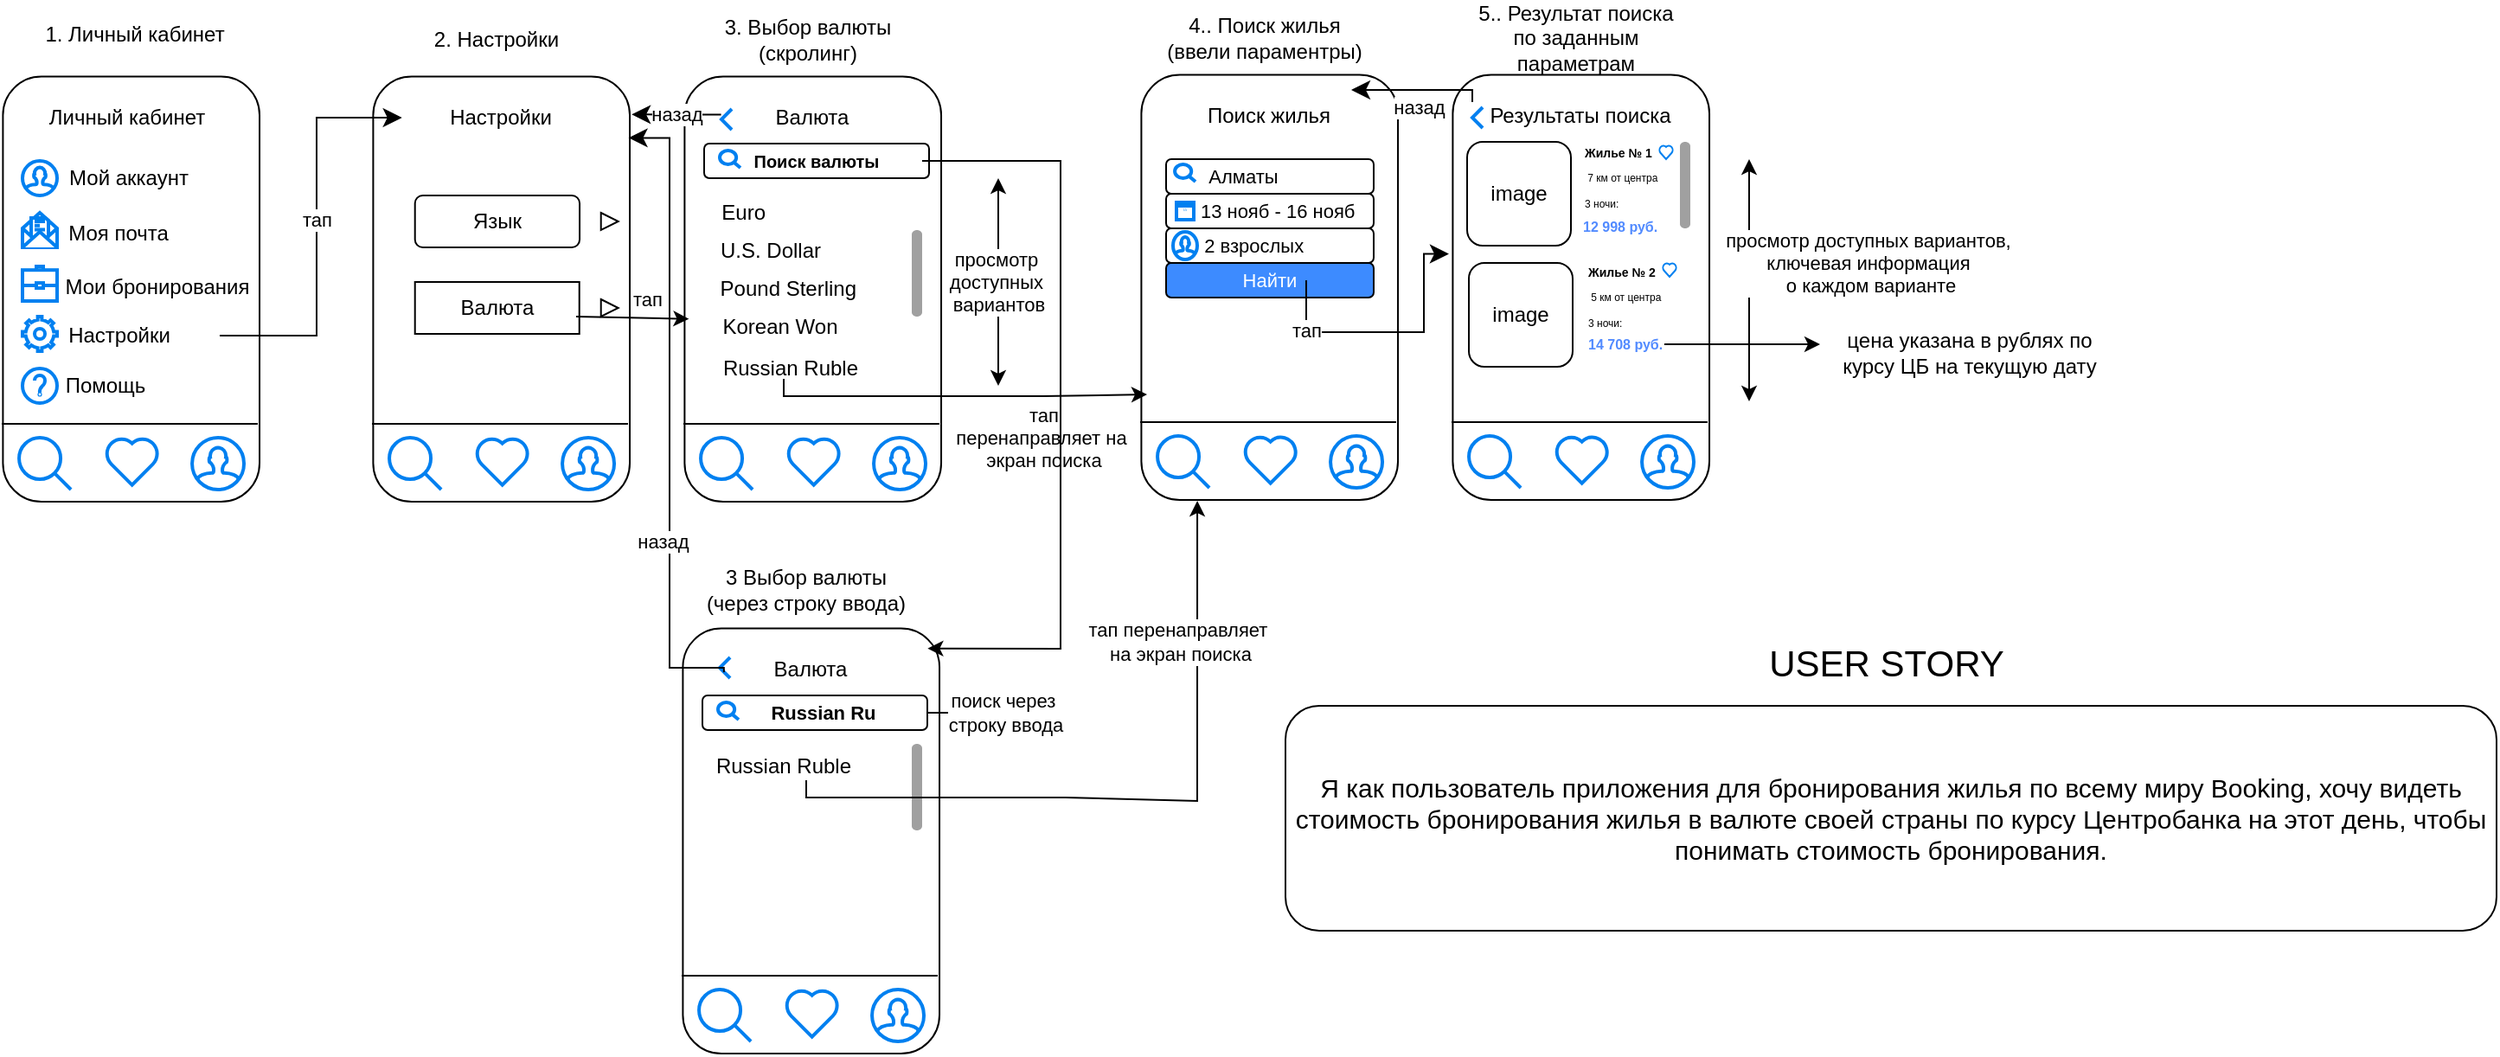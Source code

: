 <mxfile version="24.7.17">
  <diagram name="Страница — 1" id="fiFzarRcPJfgJuOxno2N">
    <mxGraphModel dx="1036" dy="551" grid="1" gridSize="10" guides="0" tooltips="1" connect="0" arrows="0" fold="1" page="1" pageScale="1" pageWidth="827" pageHeight="1169" math="0" shadow="0">
      <root>
        <mxCell id="0" />
        <mxCell id="1" parent="0" />
        <mxCell id="0yMn6RcTjmXR4WvA116v-39" value="" style="rounded=1;whiteSpace=wrap;html=1;rotation=90;" parent="1" vertex="1">
          <mxGeometry x="384" y="100" width="245.72" height="148.32" as="geometry" />
        </mxCell>
        <mxCell id="0yMn6RcTjmXR4WvA116v-1" value="" style="rounded=1;whiteSpace=wrap;html=1;rotation=90;" parent="1" vertex="1">
          <mxGeometry x="204" y="100" width="245.72" height="148.32" as="geometry" />
        </mxCell>
        <mxCell id="0yMn6RcTjmXR4WvA116v-2" value="Настройки" style="rounded=1;whiteSpace=wrap;html=1;arcSize=50;fillColor=default;strokeColor=none;" parent="1" vertex="1">
          <mxGeometry x="269.36" y="60" width="115" height="30" as="geometry" />
        </mxCell>
        <mxCell id="0yMn6RcTjmXR4WvA116v-3" value="Язык" style="rounded=1;whiteSpace=wrap;html=1;" parent="1" vertex="1">
          <mxGeometry x="276.86" y="120" width="95.17" height="30" as="geometry" />
        </mxCell>
        <mxCell id="0yMn6RcTjmXR4WvA116v-4" value="Валюта" style="rounded=1;whiteSpace=wrap;html=1;arcSize=0;" parent="1" vertex="1">
          <mxGeometry x="276.86" y="170" width="95" height="30" as="geometry" />
        </mxCell>
        <mxCell id="0yMn6RcTjmXR4WvA116v-8" value="" style="triangle;whiteSpace=wrap;html=1;" parent="1" vertex="1">
          <mxGeometry x="384.36" y="130" width="10" height="10" as="geometry" />
        </mxCell>
        <mxCell id="0yMn6RcTjmXR4WvA116v-10" value="" style="triangle;whiteSpace=wrap;html=1;" parent="1" vertex="1">
          <mxGeometry x="384.36" y="180" width="10" height="10" as="geometry" />
        </mxCell>
        <mxCell id="0yMn6RcTjmXR4WvA116v-17" value="" style="endArrow=none;html=1;rounded=0;entryX=0.817;entryY=0.007;entryDx=0;entryDy=0;entryPerimeter=0;" parent="1" target="0yMn6RcTjmXR4WvA116v-1" edge="1">
          <mxGeometry width="50" height="50" relative="1" as="geometry">
            <mxPoint x="252.03" y="252" as="sourcePoint" />
            <mxPoint x="392.03" y="250" as="targetPoint" />
          </mxGeometry>
        </mxCell>
        <mxCell id="0yMn6RcTjmXR4WvA116v-29" value="" style="html=1;verticalLabelPosition=bottom;align=center;labelBackgroundColor=#ffffff;verticalAlign=top;strokeWidth=2;strokeColor=#0080F0;shadow=0;dashed=0;shape=mxgraph.ios7.icons.heart;" parent="1" vertex="1">
          <mxGeometry x="312.03" y="260" width="30.6" height="27.3" as="geometry" />
        </mxCell>
        <mxCell id="0yMn6RcTjmXR4WvA116v-30" value="" style="html=1;verticalLabelPosition=bottom;align=center;labelBackgroundColor=#ffffff;verticalAlign=top;strokeWidth=2;strokeColor=#0080F0;shadow=0;dashed=0;shape=mxgraph.ios7.icons.looking_glass;" parent="1" vertex="1">
          <mxGeometry x="262.03" y="260" width="30" height="30" as="geometry" />
        </mxCell>
        <mxCell id="0yMn6RcTjmXR4WvA116v-31" value="" style="html=1;verticalLabelPosition=bottom;align=center;labelBackgroundColor=#ffffff;verticalAlign=top;strokeWidth=2;strokeColor=#0080F0;shadow=0;dashed=0;shape=mxgraph.ios7.icons.user;" parent="1" vertex="1">
          <mxGeometry x="362.03" y="260" width="30" height="30" as="geometry" />
        </mxCell>
        <mxCell id="0yMn6RcTjmXR4WvA116v-40" value="Валюта" style="rounded=1;whiteSpace=wrap;html=1;arcSize=50;fillColor=default;strokeColor=none;" parent="1" vertex="1">
          <mxGeometry x="449.36" y="60" width="115" height="30" as="geometry" />
        </mxCell>
        <mxCell id="0yMn6RcTjmXR4WvA116v-41" value="&amp;nbsp; &amp;nbsp; &amp;nbsp;Euro" style="rounded=1;whiteSpace=wrap;html=1;strokeColor=none;fillColor=none;" parent="1" vertex="1">
          <mxGeometry x="420" y="120" width="77.14" height="20" as="geometry" />
        </mxCell>
        <mxCell id="0yMn6RcTjmXR4WvA116v-42" value="U.S. Dollar" style="rounded=1;whiteSpace=wrap;html=1;strokeColor=none;" parent="1" vertex="1">
          <mxGeometry x="443.86" y="142" width="77.14" height="20" as="geometry" />
        </mxCell>
        <mxCell id="0yMn6RcTjmXR4WvA116v-45" value="" style="endArrow=none;html=1;rounded=0;entryX=0.817;entryY=0.007;entryDx=0;entryDy=0;entryPerimeter=0;" parent="1" target="0yMn6RcTjmXR4WvA116v-39" edge="1">
          <mxGeometry width="50" height="50" relative="1" as="geometry">
            <mxPoint x="432.03" y="252" as="sourcePoint" />
            <mxPoint x="572.03" y="250" as="targetPoint" />
          </mxGeometry>
        </mxCell>
        <mxCell id="0yMn6RcTjmXR4WvA116v-46" value="" style="html=1;verticalLabelPosition=bottom;align=center;labelBackgroundColor=#ffffff;verticalAlign=top;strokeWidth=2;strokeColor=#0080F0;shadow=0;dashed=0;shape=mxgraph.ios7.icons.heart;" parent="1" vertex="1">
          <mxGeometry x="492.03" y="260" width="30.6" height="27.3" as="geometry" />
        </mxCell>
        <mxCell id="0yMn6RcTjmXR4WvA116v-47" value="" style="html=1;verticalLabelPosition=bottom;align=center;labelBackgroundColor=#ffffff;verticalAlign=top;strokeWidth=2;strokeColor=#0080F0;shadow=0;dashed=0;shape=mxgraph.ios7.icons.looking_glass;" parent="1" vertex="1">
          <mxGeometry x="442.03" y="260" width="30" height="30" as="geometry" />
        </mxCell>
        <mxCell id="0yMn6RcTjmXR4WvA116v-48" value="" style="html=1;verticalLabelPosition=bottom;align=center;labelBackgroundColor=#ffffff;verticalAlign=top;strokeWidth=2;strokeColor=#0080F0;shadow=0;dashed=0;shape=mxgraph.ios7.icons.user;" parent="1" vertex="1">
          <mxGeometry x="542.03" y="260" width="30" height="30" as="geometry" />
        </mxCell>
        <mxCell id="0yMn6RcTjmXR4WvA116v-52" value="" style="shape=rect;fillColor=#e0e0e0;strokeColor=none;" parent="1" vertex="1">
          <mxGeometry x="444" y="90" width="130" height="20" as="geometry" />
        </mxCell>
        <mxCell id="0yMn6RcTjmXR4WvA116v-53" value="" style="html=1;strokeWidth=1;shadow=0;dashed=0;shape=mxgraph.ios7ui.marginRect;rx=3;ry=3;rectMargin=5;strokeColor=none;" parent="0yMn6RcTjmXR4WvA116v-52" vertex="1">
          <mxGeometry width="130" height="20" as="geometry" />
        </mxCell>
        <mxCell id="0yMn6RcTjmXR4WvA116v-54" value="Search" style="shape=mxgraph.ios7.icons.looking_glass;strokeColor=#e0e0e0;fillColor=none;fontColor=#e0e0e0;labelPosition=right;verticalLabelPosition=middle;align=left;verticalAlign=middle;fontSize=6;fontStyle=0;spacingTop=2;sketch=0;html=1;" parent="0yMn6RcTjmXR4WvA116v-52" vertex="1">
          <mxGeometry x="0.5" y="0.5" width="6" height="6" relative="1" as="geometry">
            <mxPoint x="-17" y="-3" as="offset" />
          </mxGeometry>
        </mxCell>
        <mxCell id="0yMn6RcTjmXR4WvA116v-96" value="&lt;span style=&quot;font-size: 10px;&quot;&gt;&lt;b&gt;Поиск валюты&lt;/b&gt;&lt;/span&gt;" style="rounded=1;whiteSpace=wrap;html=1;fontSize=10;" parent="0yMn6RcTjmXR4WvA116v-52" vertex="1">
          <mxGeometry width="130" height="20" as="geometry" />
        </mxCell>
        <mxCell id="0yMn6RcTjmXR4WvA116v-98" value="" style="html=1;verticalLabelPosition=bottom;align=center;labelBackgroundColor=#ffffff;verticalAlign=top;strokeWidth=2;strokeColor=#0080F0;shadow=0;dashed=0;shape=mxgraph.ios7.icons.looking_glass;" parent="0yMn6RcTjmXR4WvA116v-52" vertex="1">
          <mxGeometry x="9" y="4" width="11.97" height="10" as="geometry" />
        </mxCell>
        <mxCell id="0yMn6RcTjmXR4WvA116v-55" value="" style="html=1;verticalLabelPosition=bottom;labelBackgroundColor=#ffffff;verticalAlign=top;shadow=0;dashed=0;strokeWidth=2;shape=mxgraph.ios7.misc.scroll_(vertical);fillColor=#a0a0a0;" parent="1" vertex="1">
          <mxGeometry x="564" y="140" width="6" height="50" as="geometry" />
        </mxCell>
        <mxCell id="0yMn6RcTjmXR4WvA116v-56" value="Russian Ruble" style="rounded=1;whiteSpace=wrap;html=1;strokeColor=none;fontColor=#000000;fillColor=none;" parent="1" vertex="1">
          <mxGeometry x="449" y="210" width="90" height="20" as="geometry" />
        </mxCell>
        <mxCell id="0yMn6RcTjmXR4WvA116v-57" value="&amp;nbsp;Pound Sterling" style="rounded=1;whiteSpace=wrap;html=1;strokeColor=none;" parent="1" vertex="1">
          <mxGeometry x="441" y="164" width="100" height="20" as="geometry" />
        </mxCell>
        <mxCell id="0yMn6RcTjmXR4WvA116v-58" value="Korean Won&amp;nbsp; &amp;nbsp;" style="rounded=1;whiteSpace=wrap;html=1;strokeColor=none;" parent="1" vertex="1">
          <mxGeometry x="443" y="186" width="100" height="20" as="geometry" />
        </mxCell>
        <mxCell id="0yMn6RcTjmXR4WvA116v-59" value="" style="rounded=1;whiteSpace=wrap;html=1;rotation=90;" parent="1" vertex="1">
          <mxGeometry x="648" y="99" width="245.72" height="148.32" as="geometry" />
        </mxCell>
        <mxCell id="0yMn6RcTjmXR4WvA116v-61" value="Поиск жилья" style="rounded=1;whiteSpace=wrap;html=1;arcSize=50;fillColor=default;strokeColor=none;" parent="1" vertex="1">
          <mxGeometry x="713.36" y="59" width="115" height="30" as="geometry" />
        </mxCell>
        <mxCell id="0yMn6RcTjmXR4WvA116v-64" value="" style="endArrow=none;html=1;rounded=0;entryX=0.817;entryY=0.007;entryDx=0;entryDy=0;entryPerimeter=0;" parent="1" target="0yMn6RcTjmXR4WvA116v-59" edge="1">
          <mxGeometry width="50" height="50" relative="1" as="geometry">
            <mxPoint x="696.03" y="251" as="sourcePoint" />
            <mxPoint x="836.03" y="249" as="targetPoint" />
          </mxGeometry>
        </mxCell>
        <mxCell id="0yMn6RcTjmXR4WvA116v-65" value="" style="html=1;verticalLabelPosition=bottom;align=center;labelBackgroundColor=#ffffff;verticalAlign=top;strokeWidth=2;strokeColor=#0080F0;shadow=0;dashed=0;shape=mxgraph.ios7.icons.heart;" parent="1" vertex="1">
          <mxGeometry x="756.03" y="259" width="30.6" height="27.3" as="geometry" />
        </mxCell>
        <mxCell id="0yMn6RcTjmXR4WvA116v-66" value="" style="html=1;verticalLabelPosition=bottom;align=center;labelBackgroundColor=#ffffff;verticalAlign=top;strokeWidth=2;strokeColor=#0080F0;shadow=0;dashed=0;shape=mxgraph.ios7.icons.looking_glass;" parent="1" vertex="1">
          <mxGeometry x="706.03" y="259" width="30" height="30" as="geometry" />
        </mxCell>
        <mxCell id="0yMn6RcTjmXR4WvA116v-67" value="" style="html=1;verticalLabelPosition=bottom;align=center;labelBackgroundColor=#ffffff;verticalAlign=top;strokeWidth=2;strokeColor=#0080F0;shadow=0;dashed=0;shape=mxgraph.ios7.icons.user;" parent="1" vertex="1">
          <mxGeometry x="806.03" y="259" width="30" height="30" as="geometry" />
        </mxCell>
        <mxCell id="0yMn6RcTjmXR4WvA116v-76" value="Алматы&amp;nbsp; &amp;nbsp; &amp;nbsp; &amp;nbsp; &amp;nbsp;&amp;nbsp;" style="rounded=1;whiteSpace=wrap;html=1;align=center;fontSize=11;" parent="1" vertex="1">
          <mxGeometry x="711" y="99" width="120" height="20" as="geometry" />
        </mxCell>
        <mxCell id="0yMn6RcTjmXR4WvA116v-77" value="&amp;nbsp; &amp;nbsp; &amp;nbsp; &lt;span style=&quot;background-color: initial; font-size: 11px;&quot;&gt;13 нояб - 16 нояб&amp;nbsp; &amp;nbsp;&lt;/span&gt;" style="rounded=1;whiteSpace=wrap;html=1;align=center;fontSize=11;" parent="1" vertex="1">
          <mxGeometry x="711" y="119" width="120" height="20" as="geometry" />
        </mxCell>
        <mxCell id="0yMn6RcTjmXR4WvA116v-78" value="&lt;font style=&quot;font-size: 11px;&quot;&gt;2 взрослых&amp;nbsp; &amp;nbsp; &amp;nbsp;&amp;nbsp;&lt;/font&gt;" style="rounded=1;whiteSpace=wrap;html=1;" parent="1" vertex="1">
          <mxGeometry x="711" y="139" width="120" height="20" as="geometry" />
        </mxCell>
        <mxCell id="0yMn6RcTjmXR4WvA116v-79" value="" style="html=1;verticalLabelPosition=bottom;align=center;labelBackgroundColor=#ffffff;verticalAlign=top;strokeWidth=2;strokeColor=#0080F0;shadow=0;dashed=0;shape=mxgraph.ios7.icons.looking_glass;" parent="1" vertex="1">
          <mxGeometry x="716.03" y="102" width="11.97" height="10" as="geometry" />
        </mxCell>
        <mxCell id="0yMn6RcTjmXR4WvA116v-80" value="" style="html=1;verticalLabelPosition=bottom;align=center;labelBackgroundColor=#ffffff;verticalAlign=top;strokeWidth=2;strokeColor=#0080F0;shadow=0;dashed=0;shape=mxgraph.ios7.icons.user;" parent="1" vertex="1">
          <mxGeometry x="715" y="141" width="14" height="16" as="geometry" />
        </mxCell>
        <mxCell id="0yMn6RcTjmXR4WvA116v-81" value="" style="html=1;verticalLabelPosition=bottom;align=center;labelBackgroundColor=#ffffff;verticalAlign=top;strokeWidth=2;strokeColor=#0080F0;shadow=0;dashed=0;shape=mxgraph.ios7.icons.calendar;" parent="1" vertex="1">
          <mxGeometry x="717" y="124" width="10" height="10" as="geometry" />
        </mxCell>
        <mxCell id="0yMn6RcTjmXR4WvA116v-82" value="&lt;span style=&quot;font-size: 11px;&quot;&gt;Найти&lt;/span&gt;" style="rounded=1;whiteSpace=wrap;html=1;fontColor=#FFFFFF;labelBackgroundColor=none;fillColor=#3D8BFF;" parent="1" vertex="1">
          <mxGeometry x="711" y="159" width="120" height="20" as="geometry" />
        </mxCell>
        <mxCell id="0yMn6RcTjmXR4WvA116v-83" value="" style="rounded=1;whiteSpace=wrap;html=1;rotation=90;" parent="1" vertex="1">
          <mxGeometry x="828" y="99" width="245.72" height="148.32" as="geometry" />
        </mxCell>
        <mxCell id="0yMn6RcTjmXR4WvA116v-84" value="Результаты поиска" style="rounded=1;whiteSpace=wrap;html=1;arcSize=50;fillColor=default;strokeColor=none;" parent="1" vertex="1">
          <mxGeometry x="893.36" y="59" width="115" height="30" as="geometry" />
        </mxCell>
        <mxCell id="0yMn6RcTjmXR4WvA116v-85" value="" style="endArrow=none;html=1;rounded=0;entryX=0.817;entryY=0.007;entryDx=0;entryDy=0;entryPerimeter=0;" parent="1" target="0yMn6RcTjmXR4WvA116v-83" edge="1">
          <mxGeometry width="50" height="50" relative="1" as="geometry">
            <mxPoint x="876.03" y="251" as="sourcePoint" />
            <mxPoint x="1016.03" y="249" as="targetPoint" />
          </mxGeometry>
        </mxCell>
        <mxCell id="0yMn6RcTjmXR4WvA116v-86" value="" style="html=1;verticalLabelPosition=bottom;align=center;labelBackgroundColor=#ffffff;verticalAlign=top;strokeWidth=2;strokeColor=#0080F0;shadow=0;dashed=0;shape=mxgraph.ios7.icons.heart;" parent="1" vertex="1">
          <mxGeometry x="936.03" y="259" width="30.6" height="27.3" as="geometry" />
        </mxCell>
        <mxCell id="0yMn6RcTjmXR4WvA116v-87" value="" style="html=1;verticalLabelPosition=bottom;align=center;labelBackgroundColor=#ffffff;verticalAlign=top;strokeWidth=2;strokeColor=#0080F0;shadow=0;dashed=0;shape=mxgraph.ios7.icons.looking_glass;" parent="1" vertex="1">
          <mxGeometry x="886.03" y="259" width="30" height="30" as="geometry" />
        </mxCell>
        <mxCell id="0yMn6RcTjmXR4WvA116v-88" value="" style="html=1;verticalLabelPosition=bottom;align=center;labelBackgroundColor=#ffffff;verticalAlign=top;strokeWidth=2;strokeColor=#0080F0;shadow=0;dashed=0;shape=mxgraph.ios7.icons.user;" parent="1" vertex="1">
          <mxGeometry x="986.03" y="259" width="30" height="30" as="geometry" />
        </mxCell>
        <mxCell id="0yMn6RcTjmXR4WvA116v-99" value="image" style="rounded=1;whiteSpace=wrap;html=1;" parent="1" vertex="1">
          <mxGeometry x="885" y="89" width="60" height="60" as="geometry" />
        </mxCell>
        <mxCell id="0yMn6RcTjmXR4WvA116v-100" value="image" style="rounded=1;whiteSpace=wrap;html=1;" parent="1" vertex="1">
          <mxGeometry x="886" y="159" width="60" height="60" as="geometry" />
        </mxCell>
        <mxCell id="0yMn6RcTjmXR4WvA116v-103" value="" style="html=1;verticalLabelPosition=bottom;labelBackgroundColor=#ffffff;verticalAlign=top;shadow=0;dashed=0;strokeWidth=2;shape=mxgraph.ios7.misc.scroll_(vertical);fillColor=#a0a0a0;" parent="1" vertex="1">
          <mxGeometry x="1008" y="89" width="6" height="50" as="geometry" />
        </mxCell>
        <mxCell id="0yMn6RcTjmXR4WvA116v-104" value="&lt;font size=&quot;1&quot; style=&quot;&quot;&gt;&lt;b style=&quot;font-size: 7px;&quot;&gt;Жилье № 1&amp;nbsp; &amp;nbsp;&amp;nbsp;&lt;/b&gt;&lt;/font&gt;&lt;div style=&quot;&quot;&gt;&lt;font style=&quot;font-size: 6px;&quot;&gt;&amp;nbsp;7 км от центра&lt;/font&gt;&lt;/div&gt;&lt;div style=&quot;&quot;&gt;&lt;font style=&quot;font-size: 6px;&quot;&gt;3 ночи:&lt;/font&gt;&lt;/div&gt;&lt;div style=&quot;&quot;&gt;&lt;font style=&quot;font-size: 6px;&quot;&gt;&lt;br&gt;&lt;/font&gt;&lt;/div&gt;" style="rounded=1;whiteSpace=wrap;html=1;align=left;strokeColor=none;arcSize=29;" parent="1" vertex="1">
          <mxGeometry x="951" y="90" width="50" height="50" as="geometry" />
        </mxCell>
        <mxCell id="0yMn6RcTjmXR4WvA116v-101" value="" style="html=1;verticalLabelPosition=bottom;align=center;labelBackgroundColor=#ffffff;verticalAlign=top;strokeWidth=1;strokeColor=#0080F0;shadow=0;dashed=0;shape=mxgraph.ios7.icons.heart;perimeterSpacing=0;" parent="1" vertex="1">
          <mxGeometry x="996" y="91" width="8" height="8" as="geometry" />
        </mxCell>
        <mxCell id="0yMn6RcTjmXR4WvA116v-106" value="&lt;div style=&quot;&quot;&gt;&lt;font color=&quot;#528bff&quot; size=&quot;1&quot; style=&quot;&quot;&gt;&lt;b style=&quot;font-size: 8px;&quot;&gt;12 998 руб.&lt;/b&gt;&lt;/font&gt;&lt;/div&gt;" style="rounded=1;whiteSpace=wrap;html=1;align=left;strokeColor=none;arcSize=29;" parent="1" vertex="1">
          <mxGeometry x="950" y="132" width="50" height="10" as="geometry" />
        </mxCell>
        <mxCell id="0yMn6RcTjmXR4WvA116v-107" value="&lt;font size=&quot;1&quot; style=&quot;&quot;&gt;&lt;b style=&quot;font-size: 7px;&quot;&gt;Жилье № 2&amp;nbsp; &amp;nbsp;&amp;nbsp;&lt;/b&gt;&lt;/font&gt;&lt;div style=&quot;&quot;&gt;&lt;font style=&quot;font-size: 6px;&quot;&gt;&amp;nbsp;5 км от центра&lt;/font&gt;&lt;/div&gt;&lt;div style=&quot;&quot;&gt;&lt;font style=&quot;font-size: 6px;&quot;&gt;3 ночи:&lt;/font&gt;&lt;/div&gt;&lt;div style=&quot;&quot;&gt;&lt;font style=&quot;font-size: 6px;&quot;&gt;&lt;br&gt;&lt;/font&gt;&lt;/div&gt;" style="rounded=1;whiteSpace=wrap;html=1;align=left;strokeColor=none;arcSize=29;" parent="1" vertex="1">
          <mxGeometry x="953" y="159" width="50" height="50" as="geometry" />
        </mxCell>
        <mxCell id="0yMn6RcTjmXR4WvA116v-108" value="&lt;div style=&quot;&quot;&gt;&lt;font color=&quot;#528bff&quot; size=&quot;1&quot; style=&quot;&quot;&gt;&lt;b style=&quot;font-size: 8px;&quot;&gt;14 708 руб.&lt;/b&gt;&lt;/font&gt;&lt;/div&gt;" style="rounded=1;whiteSpace=wrap;html=1;align=left;strokeColor=none;arcSize=29;" parent="1" vertex="1">
          <mxGeometry x="953" y="200" width="50" height="10" as="geometry" />
        </mxCell>
        <mxCell id="0yMn6RcTjmXR4WvA116v-115" value="2. Настройки" style="rounded=1;whiteSpace=wrap;html=1;strokeColor=none;" parent="1" vertex="1">
          <mxGeometry x="264" y="10" width="120" height="40" as="geometry" />
        </mxCell>
        <mxCell id="0yMn6RcTjmXR4WvA116v-119" value="" style="rounded=1;whiteSpace=wrap;html=1;rotation=90;" parent="1" vertex="1">
          <mxGeometry x="383" y="419" width="245.72" height="148.32" as="geometry" />
        </mxCell>
        <mxCell id="0yMn6RcTjmXR4WvA116v-121" value="Валюта" style="rounded=1;whiteSpace=wrap;html=1;arcSize=50;fillColor=default;strokeColor=none;" parent="1" vertex="1">
          <mxGeometry x="448.36" y="379" width="115" height="30" as="geometry" />
        </mxCell>
        <mxCell id="0yMn6RcTjmXR4WvA116v-124" value="" style="endArrow=none;html=1;rounded=0;entryX=0.817;entryY=0.007;entryDx=0;entryDy=0;entryPerimeter=0;" parent="1" target="0yMn6RcTjmXR4WvA116v-119" edge="1">
          <mxGeometry width="50" height="50" relative="1" as="geometry">
            <mxPoint x="431.03" y="571" as="sourcePoint" />
            <mxPoint x="571.03" y="569" as="targetPoint" />
          </mxGeometry>
        </mxCell>
        <mxCell id="0yMn6RcTjmXR4WvA116v-125" value="" style="html=1;verticalLabelPosition=bottom;align=center;labelBackgroundColor=#ffffff;verticalAlign=top;strokeWidth=2;strokeColor=#0080F0;shadow=0;dashed=0;shape=mxgraph.ios7.icons.heart;" parent="1" vertex="1">
          <mxGeometry x="491.03" y="579" width="30.6" height="27.3" as="geometry" />
        </mxCell>
        <mxCell id="0yMn6RcTjmXR4WvA116v-126" value="" style="html=1;verticalLabelPosition=bottom;align=center;labelBackgroundColor=#ffffff;verticalAlign=top;strokeWidth=2;strokeColor=#0080F0;shadow=0;dashed=0;shape=mxgraph.ios7.icons.looking_glass;" parent="1" vertex="1">
          <mxGeometry x="441.03" y="579" width="30" height="30" as="geometry" />
        </mxCell>
        <mxCell id="0yMn6RcTjmXR4WvA116v-127" value="" style="html=1;verticalLabelPosition=bottom;align=center;labelBackgroundColor=#ffffff;verticalAlign=top;strokeWidth=2;strokeColor=#0080F0;shadow=0;dashed=0;shape=mxgraph.ios7.icons.user;" parent="1" vertex="1">
          <mxGeometry x="541.03" y="579" width="30" height="30" as="geometry" />
        </mxCell>
        <mxCell id="0yMn6RcTjmXR4WvA116v-128" value="" style="shape=rect;fillColor=none;strokeColor=none;" parent="1" vertex="1">
          <mxGeometry x="443" y="409" width="130" height="20" as="geometry" />
        </mxCell>
        <mxCell id="0yMn6RcTjmXR4WvA116v-129" value="" style="html=1;strokeWidth=1;shadow=0;dashed=0;shape=mxgraph.ios7ui.marginRect;rx=3;ry=3;rectMargin=5;strokeColor=none;" parent="0yMn6RcTjmXR4WvA116v-128" vertex="1">
          <mxGeometry width="130" height="20" as="geometry" />
        </mxCell>
        <mxCell id="0yMn6RcTjmXR4WvA116v-130" value="Search" style="shape=mxgraph.ios7.icons.looking_glass;strokeColor=#e0e0e0;fillColor=none;fontColor=#e0e0e0;labelPosition=right;verticalLabelPosition=middle;align=left;verticalAlign=middle;fontSize=6;fontStyle=0;spacingTop=2;sketch=0;html=1;" parent="0yMn6RcTjmXR4WvA116v-128" vertex="1">
          <mxGeometry x="0.5" y="0.5" width="6" height="6" relative="1" as="geometry">
            <mxPoint x="-17" y="-3" as="offset" />
          </mxGeometry>
        </mxCell>
        <mxCell id="0yMn6RcTjmXR4WvA116v-131" value="" style="rounded=1;whiteSpace=wrap;html=1;fontSize=10;" parent="0yMn6RcTjmXR4WvA116v-128" vertex="1">
          <mxGeometry width="130" height="20" as="geometry" />
        </mxCell>
        <mxCell id="0yMn6RcTjmXR4WvA116v-132" value="" style="html=1;verticalLabelPosition=bottom;align=center;labelBackgroundColor=#ffffff;verticalAlign=top;strokeWidth=2;strokeColor=#0080F0;shadow=0;dashed=0;shape=mxgraph.ios7.icons.looking_glass;" parent="0yMn6RcTjmXR4WvA116v-128" vertex="1">
          <mxGeometry x="9" y="4" width="11.97" height="10" as="geometry" />
        </mxCell>
        <mxCell id="0yMn6RcTjmXR4WvA116v-137" value="&lt;font style=&quot;font-size: 11px;&quot;&gt;Russian Ru&lt;/font&gt;" style="rounded=1;whiteSpace=wrap;html=1;strokeColor=none;fontColor=#000000;fillColor=none;fontStyle=1" parent="0yMn6RcTjmXR4WvA116v-128" vertex="1">
          <mxGeometry x="25" width="90" height="20" as="geometry" />
        </mxCell>
        <mxCell id="0yMn6RcTjmXR4WvA116v-133" value="" style="html=1;verticalLabelPosition=bottom;labelBackgroundColor=#ffffff;verticalAlign=top;shadow=0;dashed=0;strokeWidth=2;shape=mxgraph.ios7.misc.scroll_(vertical);fillColor=#a0a0a0;" parent="1" vertex="1">
          <mxGeometry x="564" y="437" width="6" height="50" as="geometry" />
        </mxCell>
        <mxCell id="0yMn6RcTjmXR4WvA116v-134" value="Russian Ruble" style="rounded=1;whiteSpace=wrap;html=1;strokeColor=none;fontColor=#000000;fillColor=none;" parent="1" vertex="1">
          <mxGeometry x="440" y="440" width="100" height="20" as="geometry" />
        </mxCell>
        <mxCell id="0yMn6RcTjmXR4WvA116v-139" value="3. Выбор валюты (скролинг)" style="rounded=1;whiteSpace=wrap;html=1;strokeColor=none;" parent="1" vertex="1">
          <mxGeometry x="444" y="10" width="120" height="40" as="geometry" />
        </mxCell>
        <mxCell id="0yMn6RcTjmXR4WvA116v-140" value="просмотр&amp;nbsp;&lt;div&gt;доступных&amp;nbsp;&lt;/div&gt;&lt;div&gt;вариантов&lt;/div&gt;" style="endArrow=classic;startArrow=classic;html=1;rounded=0;" parent="1" edge="1">
          <mxGeometry width="50" height="50" relative="1" as="geometry">
            <mxPoint x="614" y="230" as="sourcePoint" />
            <mxPoint x="614" y="110" as="targetPoint" />
          </mxGeometry>
        </mxCell>
        <mxCell id="0yMn6RcTjmXR4WvA116v-142" value="поиск через&amp;nbsp;&lt;div&gt;строку ввода&lt;/div&gt;" style="endArrow=classic;html=1;rounded=0;" parent="1" edge="1">
          <mxGeometry x="1" y="20" width="50" height="50" relative="1" as="geometry">
            <mxPoint x="573" y="419" as="sourcePoint" />
            <mxPoint x="598" y="419" as="targetPoint" />
            <mxPoint x="20" y="20" as="offset" />
          </mxGeometry>
        </mxCell>
        <mxCell id="0yMn6RcTjmXR4WvA116v-165" value="тап&lt;br&gt;перенаправляет на&amp;nbsp;&lt;div&gt;экран поиска&lt;/div&gt;" style="endArrow=classic;html=1;rounded=0;labelBackgroundColor=none;" parent="1" edge="1">
          <mxGeometry x="0.455" y="-24" width="50" height="50" relative="1" as="geometry">
            <mxPoint x="490" y="226" as="sourcePoint" />
            <mxPoint x="700" y="235" as="targetPoint" />
            <Array as="points">
              <mxPoint x="490" y="236" />
              <mxPoint x="640" y="236" />
            </Array>
            <mxPoint as="offset" />
          </mxGeometry>
        </mxCell>
        <mxCell id="0yMn6RcTjmXR4WvA116v-185" value="3 Выбор валюты (через строку ввода)" style="rounded=1;whiteSpace=wrap;html=1;strokeColor=none;" parent="1" vertex="1">
          <mxGeometry x="443" y="328" width="120" height="40" as="geometry" />
        </mxCell>
        <mxCell id="0yMn6RcTjmXR4WvA116v-189" value="тап перенаправляет&amp;nbsp;&lt;div&gt;на экран поиска&lt;/div&gt;" style="endArrow=classic;html=1;rounded=0;entryX=1.002;entryY=0.782;entryDx=0;entryDy=0;entryPerimeter=0;" parent="1" target="0yMn6RcTjmXR4WvA116v-59" edge="1">
          <mxGeometry x="0.603" y="10" width="50" height="50" relative="1" as="geometry">
            <mxPoint x="503" y="458" as="sourcePoint" />
            <mxPoint x="800" y="470" as="targetPoint" />
            <Array as="points">
              <mxPoint x="503" y="468" />
              <mxPoint x="653" y="468" />
              <mxPoint x="729" y="470" />
            </Array>
            <mxPoint as="offset" />
          </mxGeometry>
        </mxCell>
        <mxCell id="0yMn6RcTjmXR4WvA116v-195" value="4.. Поиск жилья (ввели параментры)" style="rounded=1;whiteSpace=wrap;html=1;strokeColor=none;" parent="1" vertex="1">
          <mxGeometry x="708" y="9" width="120" height="40" as="geometry" />
        </mxCell>
        <mxCell id="0yMn6RcTjmXR4WvA116v-196" value="просмотр доступных вариантов,&amp;nbsp;&lt;div&gt;ключевая информация&amp;nbsp;&lt;/div&gt;&lt;div&gt;о каждом варианте&lt;/div&gt;" style="endArrow=classic;startArrow=classic;html=1;rounded=0;" parent="1" edge="1">
          <mxGeometry x="0.143" y="-70" width="50" height="50" relative="1" as="geometry">
            <mxPoint x="1048" y="239" as="sourcePoint" />
            <mxPoint x="1048" y="99" as="targetPoint" />
            <mxPoint as="offset" />
          </mxGeometry>
        </mxCell>
        <mxCell id="0yMn6RcTjmXR4WvA116v-198" value="" style="html=1;verticalLabelPosition=bottom;align=center;labelBackgroundColor=#ffffff;verticalAlign=top;strokeWidth=1;strokeColor=#0080F0;shadow=0;dashed=0;shape=mxgraph.ios7.icons.heart;perimeterSpacing=0;" parent="1" vertex="1">
          <mxGeometry x="998" y="159" width="8" height="8" as="geometry" />
        </mxCell>
        <mxCell id="0yMn6RcTjmXR4WvA116v-199" value="" style="endArrow=classic;html=1;rounded=0;" parent="1" edge="1">
          <mxGeometry width="50" height="50" relative="1" as="geometry">
            <mxPoint x="999" y="206" as="sourcePoint" />
            <mxPoint x="1089" y="206" as="targetPoint" />
            <Array as="points">
              <mxPoint x="1059" y="206" />
            </Array>
          </mxGeometry>
        </mxCell>
        <mxCell id="0yMn6RcTjmXR4WvA116v-200" value="цена указана в рублях по курсу ЦБ на текущую дату" style="rounded=1;whiteSpace=wrap;html=1;strokeColor=none;" parent="1" vertex="1">
          <mxGeometry x="1091" y="190" width="169" height="41" as="geometry" />
        </mxCell>
        <mxCell id="0yMn6RcTjmXR4WvA116v-201" value="5.. Результат поиска по заданным параметрам" style="rounded=1;whiteSpace=wrap;html=1;strokeColor=none;" parent="1" vertex="1">
          <mxGeometry x="888" y="9" width="120" height="40" as="geometry" />
        </mxCell>
        <mxCell id="0yMn6RcTjmXR4WvA116v-203" value="Я как пользователь приложения для бронирования жилья по всему миру Booking, хочу видеть&lt;br style=&quot;font-size: 15px;&quot;&gt;стоимость бронирования жилья в валюте своей страны по курсу Центробанка на этот день, чтобы&lt;br style=&quot;font-size: 15px;&quot;&gt;понимать стоимость бронирования." style="rounded=1;whiteSpace=wrap;html=1;fontSize=15;" parent="1" vertex="1">
          <mxGeometry x="780" y="415" width="700" height="130" as="geometry" />
        </mxCell>
        <mxCell id="0yMn6RcTjmXR4WvA116v-204" value="USER STORY" style="text;html=1;align=center;verticalAlign=middle;resizable=0;points=[];autosize=1;strokeColor=none;fillColor=none;fontSize=21;" parent="1" vertex="1">
          <mxGeometry x="1047" y="370" width="160" height="40" as="geometry" />
        </mxCell>
        <mxCell id="0yMn6RcTjmXR4WvA116v-205" value="" style="html=1;verticalLabelPosition=bottom;labelBackgroundColor=#ffffff;verticalAlign=top;shadow=0;dashed=0;strokeWidth=2;shape=mxgraph.ios7.misc.left;strokeColor=#0080f0;" parent="1" vertex="1">
          <mxGeometry x="454" y="70" width="6" height="12" as="geometry" />
        </mxCell>
        <mxCell id="0yMn6RcTjmXR4WvA116v-208" value="" style="edgeStyle=segmentEdgeStyle;endArrow=classic;html=1;curved=0;rounded=0;endSize=8;startSize=8;entryX=0.421;entryY=1.015;entryDx=0;entryDy=0;entryPerimeter=0;" parent="1" target="0yMn6RcTjmXR4WvA116v-83" edge="1">
          <mxGeometry width="50" height="50" relative="1" as="geometry">
            <mxPoint x="792" y="169.0" as="sourcePoint" />
            <mxPoint x="860.255" y="120.822" as="targetPoint" />
            <Array as="points">
              <mxPoint x="792" y="199" />
              <mxPoint x="860" y="199" />
              <mxPoint x="860" y="154" />
            </Array>
          </mxGeometry>
        </mxCell>
        <mxCell id="0yMn6RcTjmXR4WvA116v-209" value="тап" style="edgeLabel;html=1;align=center;verticalAlign=middle;resizable=0;points=[];" parent="0yMn6RcTjmXR4WvA116v-208" vertex="1" connectable="0">
          <mxGeometry x="-0.717" y="-1" relative="1" as="geometry">
            <mxPoint x="1" y="6" as="offset" />
          </mxGeometry>
        </mxCell>
        <mxCell id="0yMn6RcTjmXR4WvA116v-207" value="" style="html=1;verticalLabelPosition=bottom;labelBackgroundColor=#ffffff;verticalAlign=top;shadow=0;dashed=0;strokeWidth=2;shape=mxgraph.ios7.misc.left;strokeColor=#0080f0;" parent="1" vertex="1">
          <mxGeometry x="888" y="69" width="6" height="12" as="geometry" />
        </mxCell>
        <mxCell id="0yMn6RcTjmXR4WvA116v-210" value="" style="html=1;verticalLabelPosition=bottom;labelBackgroundColor=#ffffff;verticalAlign=top;shadow=0;dashed=0;strokeWidth=2;shape=mxgraph.ios7.misc.left;strokeColor=#0080f0;" parent="1" vertex="1">
          <mxGeometry x="453" y="387" width="6" height="12" as="geometry" />
        </mxCell>
        <mxCell id="0yMn6RcTjmXR4WvA116v-212" value="" style="edgeStyle=segmentEdgeStyle;endArrow=classic;html=1;curved=0;rounded=0;endSize=8;startSize=8;exitX=-0.037;exitY=0.269;exitDx=0;exitDy=0;exitPerimeter=0;entryX=0.089;entryY=-0.007;entryDx=0;entryDy=0;entryPerimeter=0;" parent="1" source="0yMn6RcTjmXR4WvA116v-205" target="0yMn6RcTjmXR4WvA116v-1" edge="1">
          <mxGeometry width="50" height="50" relative="1" as="geometry">
            <mxPoint x="374" y="40" as="sourcePoint" />
            <mxPoint x="424" y="-10" as="targetPoint" />
          </mxGeometry>
        </mxCell>
        <mxCell id="0yMn6RcTjmXR4WvA116v-213" value="назад" style="edgeLabel;html=1;align=center;verticalAlign=middle;resizable=0;points=[];" parent="0yMn6RcTjmXR4WvA116v-212" vertex="1" connectable="0">
          <mxGeometry x="0.005" relative="1" as="geometry">
            <mxPoint as="offset" />
          </mxGeometry>
        </mxCell>
        <mxCell id="0yMn6RcTjmXR4WvA116v-214" value="" style="edgeStyle=segmentEdgeStyle;endArrow=classic;html=1;curved=0;rounded=0;endSize=8;startSize=8;entryX=0.144;entryY=0.005;entryDx=0;entryDy=0;entryPerimeter=0;exitX=0.407;exitY=0.713;exitDx=0;exitDy=0;exitPerimeter=0;" parent="1" source="0yMn6RcTjmXR4WvA116v-210" target="0yMn6RcTjmXR4WvA116v-1" edge="1">
          <mxGeometry width="50" height="50" relative="1" as="geometry">
            <mxPoint x="414" y="420" as="sourcePoint" />
            <mxPoint x="412" y="83" as="targetPoint" />
            <Array as="points">
              <mxPoint x="455" y="393" />
              <mxPoint x="424" y="393" />
              <mxPoint x="424" y="87" />
            </Array>
          </mxGeometry>
        </mxCell>
        <mxCell id="0yMn6RcTjmXR4WvA116v-215" value="назад" style="edgeLabel;html=1;align=center;verticalAlign=middle;resizable=0;points=[];" parent="0yMn6RcTjmXR4WvA116v-214" vertex="1" connectable="0">
          <mxGeometry x="0.005" relative="1" as="geometry">
            <mxPoint x="-4" y="76" as="offset" />
          </mxGeometry>
        </mxCell>
        <mxCell id="0yMn6RcTjmXR4WvA116v-217" value="" style="edgeStyle=segmentEdgeStyle;endArrow=classic;html=1;curved=0;rounded=0;endSize=8;startSize=8;" parent="1" edge="1">
          <mxGeometry width="50" height="50" relative="1" as="geometry">
            <mxPoint x="888" y="66" as="sourcePoint" />
            <mxPoint x="818" y="59" as="targetPoint" />
            <Array as="points">
              <mxPoint x="888" y="59" />
            </Array>
          </mxGeometry>
        </mxCell>
        <mxCell id="0yMn6RcTjmXR4WvA116v-218" value="назад" style="edgeLabel;html=1;align=center;verticalAlign=middle;resizable=0;points=[];" parent="0yMn6RcTjmXR4WvA116v-217" vertex="1" connectable="0">
          <mxGeometry x="0.005" relative="1" as="geometry">
            <mxPoint y="10" as="offset" />
          </mxGeometry>
        </mxCell>
        <mxCell id="0yMn6RcTjmXR4WvA116v-358" value="" style="endArrow=classic;html=1;rounded=0;entryX=0.57;entryY=0.983;entryDx=0;entryDy=0;entryPerimeter=0;" parent="1" target="0yMn6RcTjmXR4WvA116v-39" edge="1">
          <mxGeometry width="50" height="50" relative="1" as="geometry">
            <mxPoint x="370" y="190" as="sourcePoint" />
            <mxPoint x="420" y="140" as="targetPoint" />
          </mxGeometry>
        </mxCell>
        <mxCell id="0yMn6RcTjmXR4WvA116v-359" value="тап" style="edgeLabel;html=1;align=center;verticalAlign=middle;resizable=0;points=[];" parent="0yMn6RcTjmXR4WvA116v-358" vertex="1" connectable="0">
          <mxGeometry x="-0.103" y="-2" relative="1" as="geometry">
            <mxPoint x="11" y="-13" as="offset" />
          </mxGeometry>
        </mxCell>
        <mxCell id="0yMn6RcTjmXR4WvA116v-360" value="" style="rounded=1;whiteSpace=wrap;html=1;rotation=90;" parent="1" vertex="1">
          <mxGeometry x="-10" y="100" width="245.72" height="148.32" as="geometry" />
        </mxCell>
        <mxCell id="0yMn6RcTjmXR4WvA116v-361" value="Личный кабинет" style="rounded=1;whiteSpace=wrap;html=1;arcSize=50;fillColor=default;strokeColor=none;" parent="1" vertex="1">
          <mxGeometry x="53.36" y="60" width="115" height="30" as="geometry" />
        </mxCell>
        <mxCell id="0yMn6RcTjmXR4WvA116v-362" value="Мой аккаунт" style="rounded=1;whiteSpace=wrap;html=1;strokeColor=none;fillColor=none;" parent="1" vertex="1">
          <mxGeometry x="73" y="100" width="77.14" height="20" as="geometry" />
        </mxCell>
        <mxCell id="0yMn6RcTjmXR4WvA116v-366" value="" style="endArrow=none;html=1;rounded=0;entryX=0.817;entryY=0.007;entryDx=0;entryDy=0;entryPerimeter=0;" parent="1" target="0yMn6RcTjmXR4WvA116v-360" edge="1">
          <mxGeometry width="50" height="50" relative="1" as="geometry">
            <mxPoint x="38.03" y="252" as="sourcePoint" />
            <mxPoint x="178.03" y="250" as="targetPoint" />
          </mxGeometry>
        </mxCell>
        <mxCell id="0yMn6RcTjmXR4WvA116v-367" value="" style="html=1;verticalLabelPosition=bottom;align=center;labelBackgroundColor=#ffffff;verticalAlign=top;strokeWidth=2;strokeColor=#0080F0;shadow=0;dashed=0;shape=mxgraph.ios7.icons.heart;" parent="1" vertex="1">
          <mxGeometry x="98.03" y="260" width="30.6" height="27.3" as="geometry" />
        </mxCell>
        <mxCell id="0yMn6RcTjmXR4WvA116v-368" value="" style="html=1;verticalLabelPosition=bottom;align=center;labelBackgroundColor=#ffffff;verticalAlign=top;strokeWidth=2;strokeColor=#0080F0;shadow=0;dashed=0;shape=mxgraph.ios7.icons.looking_glass;" parent="1" vertex="1">
          <mxGeometry x="48.03" y="260" width="30" height="30" as="geometry" />
        </mxCell>
        <mxCell id="0yMn6RcTjmXR4WvA116v-369" value="" style="html=1;verticalLabelPosition=bottom;align=center;labelBackgroundColor=#ffffff;verticalAlign=top;strokeWidth=2;strokeColor=#0080F0;shadow=0;dashed=0;shape=mxgraph.ios7.icons.user;" parent="1" vertex="1">
          <mxGeometry x="148.03" y="260" width="30" height="30" as="geometry" />
        </mxCell>
        <mxCell id="0yMn6RcTjmXR4WvA116v-372" value="" style="html=1;verticalLabelPosition=bottom;align=center;labelBackgroundColor=#ffffff;verticalAlign=top;strokeWidth=2;strokeColor=#0080F0;shadow=0;dashed=0;shape=mxgraph.ios7.icons.user;" parent="1" vertex="1">
          <mxGeometry x="50" y="100" width="20" height="20" as="geometry" />
        </mxCell>
        <mxCell id="0yMn6RcTjmXR4WvA116v-373" value="" style="html=1;verticalLabelPosition=bottom;align=center;labelBackgroundColor=#ffffff;verticalAlign=top;strokeWidth=2;strokeColor=#0080F0;shadow=0;dashed=0;shape=mxgraph.ios7.icons.settings;" parent="1" vertex="1">
          <mxGeometry x="50" y="190" width="20" height="20" as="geometry" />
        </mxCell>
        <mxCell id="0yMn6RcTjmXR4WvA116v-374" value="" style="html=1;verticalLabelPosition=bottom;align=center;labelBackgroundColor=#ffffff;verticalAlign=top;strokeWidth=2;strokeColor=#0080F0;shadow=0;dashed=0;shape=mxgraph.ios7.icons.envelope_(message);" parent="1" vertex="1">
          <mxGeometry x="50" y="130" width="20" height="20" as="geometry" />
        </mxCell>
        <mxCell id="0yMn6RcTjmXR4WvA116v-375" value="" style="html=1;verticalLabelPosition=bottom;align=center;labelBackgroundColor=#ffffff;verticalAlign=top;strokeWidth=2;strokeColor=#0080F0;shadow=0;dashed=0;shape=mxgraph.ios7.icons.help;" parent="1" vertex="1">
          <mxGeometry x="50" y="220" width="20" height="20" as="geometry" />
        </mxCell>
        <mxCell id="0yMn6RcTjmXR4WvA116v-376" value="" style="html=1;verticalLabelPosition=bottom;align=center;labelBackgroundColor=#ffffff;verticalAlign=top;strokeWidth=2;strokeColor=#0080F0;shadow=0;dashed=0;shape=mxgraph.ios7.icons.briefcase;" parent="1" vertex="1">
          <mxGeometry x="50" y="161" width="20" height="20" as="geometry" />
        </mxCell>
        <mxCell id="0yMn6RcTjmXR4WvA116v-377" value="Моя почта" style="rounded=1;whiteSpace=wrap;html=1;strokeColor=none;fillColor=none;" parent="1" vertex="1">
          <mxGeometry x="67" y="132" width="77.14" height="20" as="geometry" />
        </mxCell>
        <mxCell id="0yMn6RcTjmXR4WvA116v-378" value="&lt;br&gt;Мои бронирования" style="rounded=1;whiteSpace=wrap;html=1;strokeColor=none;fillColor=none;" parent="1" vertex="1">
          <mxGeometry x="70" y="155" width="116" height="20" as="geometry" />
        </mxCell>
        <mxCell id="0yMn6RcTjmXR4WvA116v-379" value="Настройки" style="rounded=1;whiteSpace=wrap;html=1;strokeColor=none;fillColor=none;" parent="1" vertex="1">
          <mxGeometry x="48" y="191" width="116" height="20" as="geometry" />
        </mxCell>
        <mxCell id="0yMn6RcTjmXR4WvA116v-380" value="Помощь" style="rounded=1;whiteSpace=wrap;html=1;strokeColor=none;fillColor=none;" parent="1" vertex="1">
          <mxGeometry x="40" y="220" width="116" height="20" as="geometry" />
        </mxCell>
        <mxCell id="0yMn6RcTjmXR4WvA116v-381" value="" style="edgeStyle=segmentEdgeStyle;endArrow=classic;html=1;curved=0;rounded=0;endSize=8;startSize=8;" parent="1" source="0yMn6RcTjmXR4WvA116v-379" target="0yMn6RcTjmXR4WvA116v-2" edge="1">
          <mxGeometry width="50" height="50" relative="1" as="geometry">
            <mxPoint x="130" y="350" as="sourcePoint" />
            <mxPoint x="220" y="70" as="targetPoint" />
            <Array as="points">
              <mxPoint x="220" y="201" />
              <mxPoint x="220" y="75" />
            </Array>
          </mxGeometry>
        </mxCell>
        <mxCell id="0yMn6RcTjmXR4WvA116v-382" value="тап" style="edgeLabel;html=1;align=center;verticalAlign=middle;resizable=0;points=[];" parent="0yMn6RcTjmXR4WvA116v-381" vertex="1" connectable="0">
          <mxGeometry x="0.065" relative="1" as="geometry">
            <mxPoint as="offset" />
          </mxGeometry>
        </mxCell>
        <mxCell id="0yMn6RcTjmXR4WvA116v-383" value="1. Личный кабинет" style="rounded=1;whiteSpace=wrap;html=1;strokeColor=none;" parent="1" vertex="1">
          <mxGeometry x="55" y="7" width="120" height="40" as="geometry" />
        </mxCell>
        <mxCell id="1yfhBGSOxFiwCe9HN2Kn-1" value="" style="endArrow=classic;html=1;rounded=0;entryX=0.047;entryY=0.046;entryDx=0;entryDy=0;entryPerimeter=0;" edge="1" parent="1" target="0yMn6RcTjmXR4WvA116v-119">
          <mxGeometry width="50" height="50" relative="1" as="geometry">
            <mxPoint x="570" y="100" as="sourcePoint" />
            <mxPoint x="650" y="380" as="targetPoint" />
            <Array as="points">
              <mxPoint x="650" y="100" />
              <mxPoint x="650" y="382" />
            </Array>
          </mxGeometry>
        </mxCell>
      </root>
    </mxGraphModel>
  </diagram>
</mxfile>
